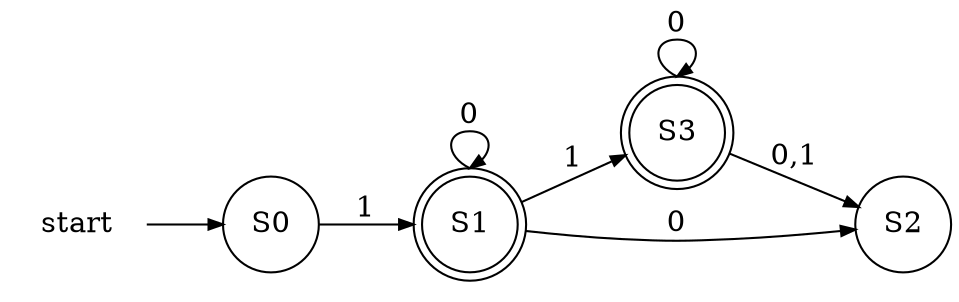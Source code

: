 digraph finite_state_machine {
// 	fontname="Helvetica,Arial,sans-serif"
// 	node [fontname="Helvetica,Arial,sans-serif"]
// 	edge [fontname="Helvetica,Arial,sans-serif"]
    //layout="neato"
	rankdir=LR;
	node [shape = doublecircle]; S1; S3;
	node [shape = circle];
	start [color="white"]
	start->S0 [arrowsize=0.7, len=2]
	S0 -> S1 [label = "1", arrowsize=0.7, len=2];
	S1:n -> S1:n [label = "0", arrowsize=0.7, len=2];
	S1 -> S2 [label = "0", arrowsize=0.7, len=2];
	S1 -> S3 [label = "1", arrowsize=0.7, len=2];
	S3 -> S2 [label = "0,1", arrowsize=0.7, len=2];
	S3:n -> S3:n [label = "0", arrowsize=0.7, len=2];
	
}
